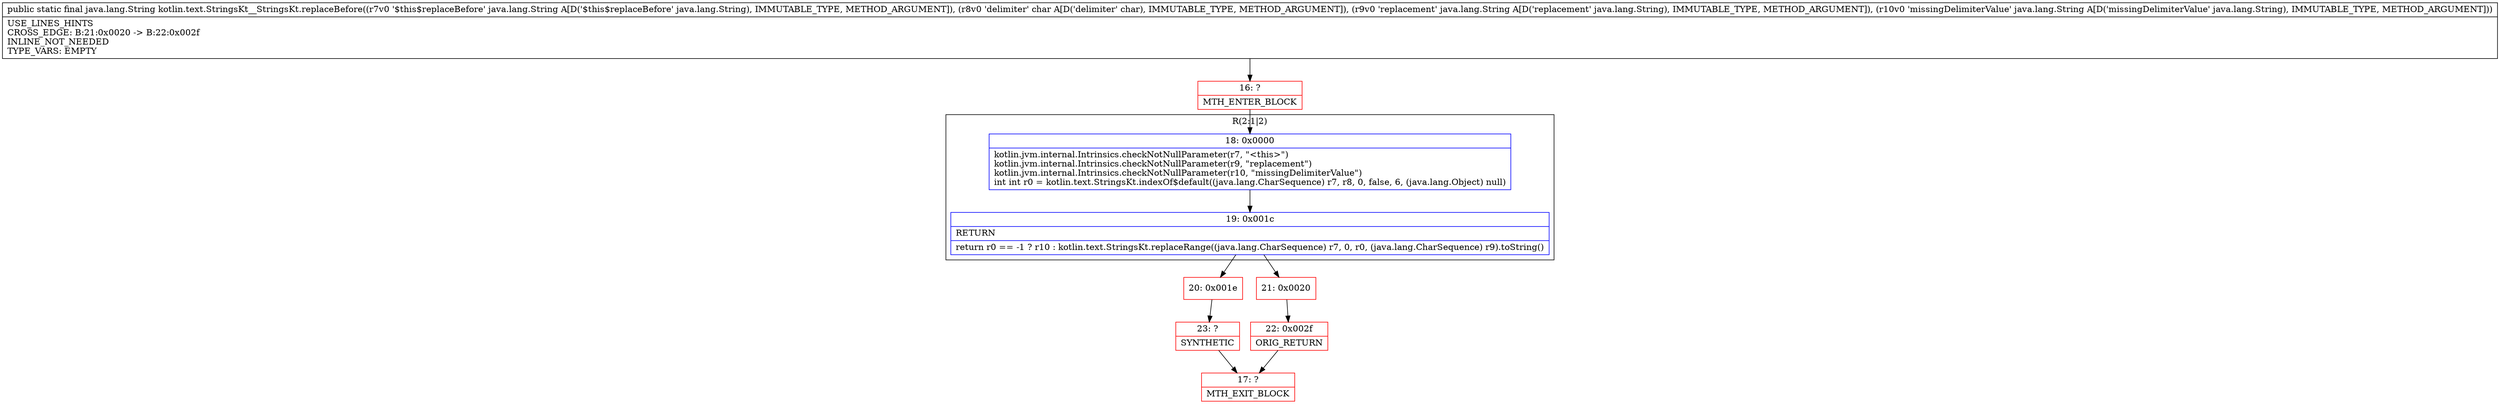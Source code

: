digraph "CFG forkotlin.text.StringsKt__StringsKt.replaceBefore(Ljava\/lang\/String;CLjava\/lang\/String;Ljava\/lang\/String;)Ljava\/lang\/String;" {
subgraph cluster_Region_839693059 {
label = "R(2:1|2)";
node [shape=record,color=blue];
Node_18 [shape=record,label="{18\:\ 0x0000|kotlin.jvm.internal.Intrinsics.checkNotNullParameter(r7, \"\<this\>\")\lkotlin.jvm.internal.Intrinsics.checkNotNullParameter(r9, \"replacement\")\lkotlin.jvm.internal.Intrinsics.checkNotNullParameter(r10, \"missingDelimiterValue\")\lint int r0 = kotlin.text.StringsKt.indexOf$default((java.lang.CharSequence) r7, r8, 0, false, 6, (java.lang.Object) null)\l}"];
Node_19 [shape=record,label="{19\:\ 0x001c|RETURN\l|return r0 == \-1 ? r10 : kotlin.text.StringsKt.replaceRange((java.lang.CharSequence) r7, 0, r0, (java.lang.CharSequence) r9).toString()\l}"];
}
Node_16 [shape=record,color=red,label="{16\:\ ?|MTH_ENTER_BLOCK\l}"];
Node_20 [shape=record,color=red,label="{20\:\ 0x001e}"];
Node_23 [shape=record,color=red,label="{23\:\ ?|SYNTHETIC\l}"];
Node_17 [shape=record,color=red,label="{17\:\ ?|MTH_EXIT_BLOCK\l}"];
Node_21 [shape=record,color=red,label="{21\:\ 0x0020}"];
Node_22 [shape=record,color=red,label="{22\:\ 0x002f|ORIG_RETURN\l}"];
MethodNode[shape=record,label="{public static final java.lang.String kotlin.text.StringsKt__StringsKt.replaceBefore((r7v0 '$this$replaceBefore' java.lang.String A[D('$this$replaceBefore' java.lang.String), IMMUTABLE_TYPE, METHOD_ARGUMENT]), (r8v0 'delimiter' char A[D('delimiter' char), IMMUTABLE_TYPE, METHOD_ARGUMENT]), (r9v0 'replacement' java.lang.String A[D('replacement' java.lang.String), IMMUTABLE_TYPE, METHOD_ARGUMENT]), (r10v0 'missingDelimiterValue' java.lang.String A[D('missingDelimiterValue' java.lang.String), IMMUTABLE_TYPE, METHOD_ARGUMENT]))  | USE_LINES_HINTS\lCROSS_EDGE: B:21:0x0020 \-\> B:22:0x002f\lINLINE_NOT_NEEDED\lTYPE_VARS: EMPTY\l}"];
MethodNode -> Node_16;Node_18 -> Node_19;
Node_19 -> Node_20;
Node_19 -> Node_21;
Node_16 -> Node_18;
Node_20 -> Node_23;
Node_23 -> Node_17;
Node_21 -> Node_22;
Node_22 -> Node_17;
}

